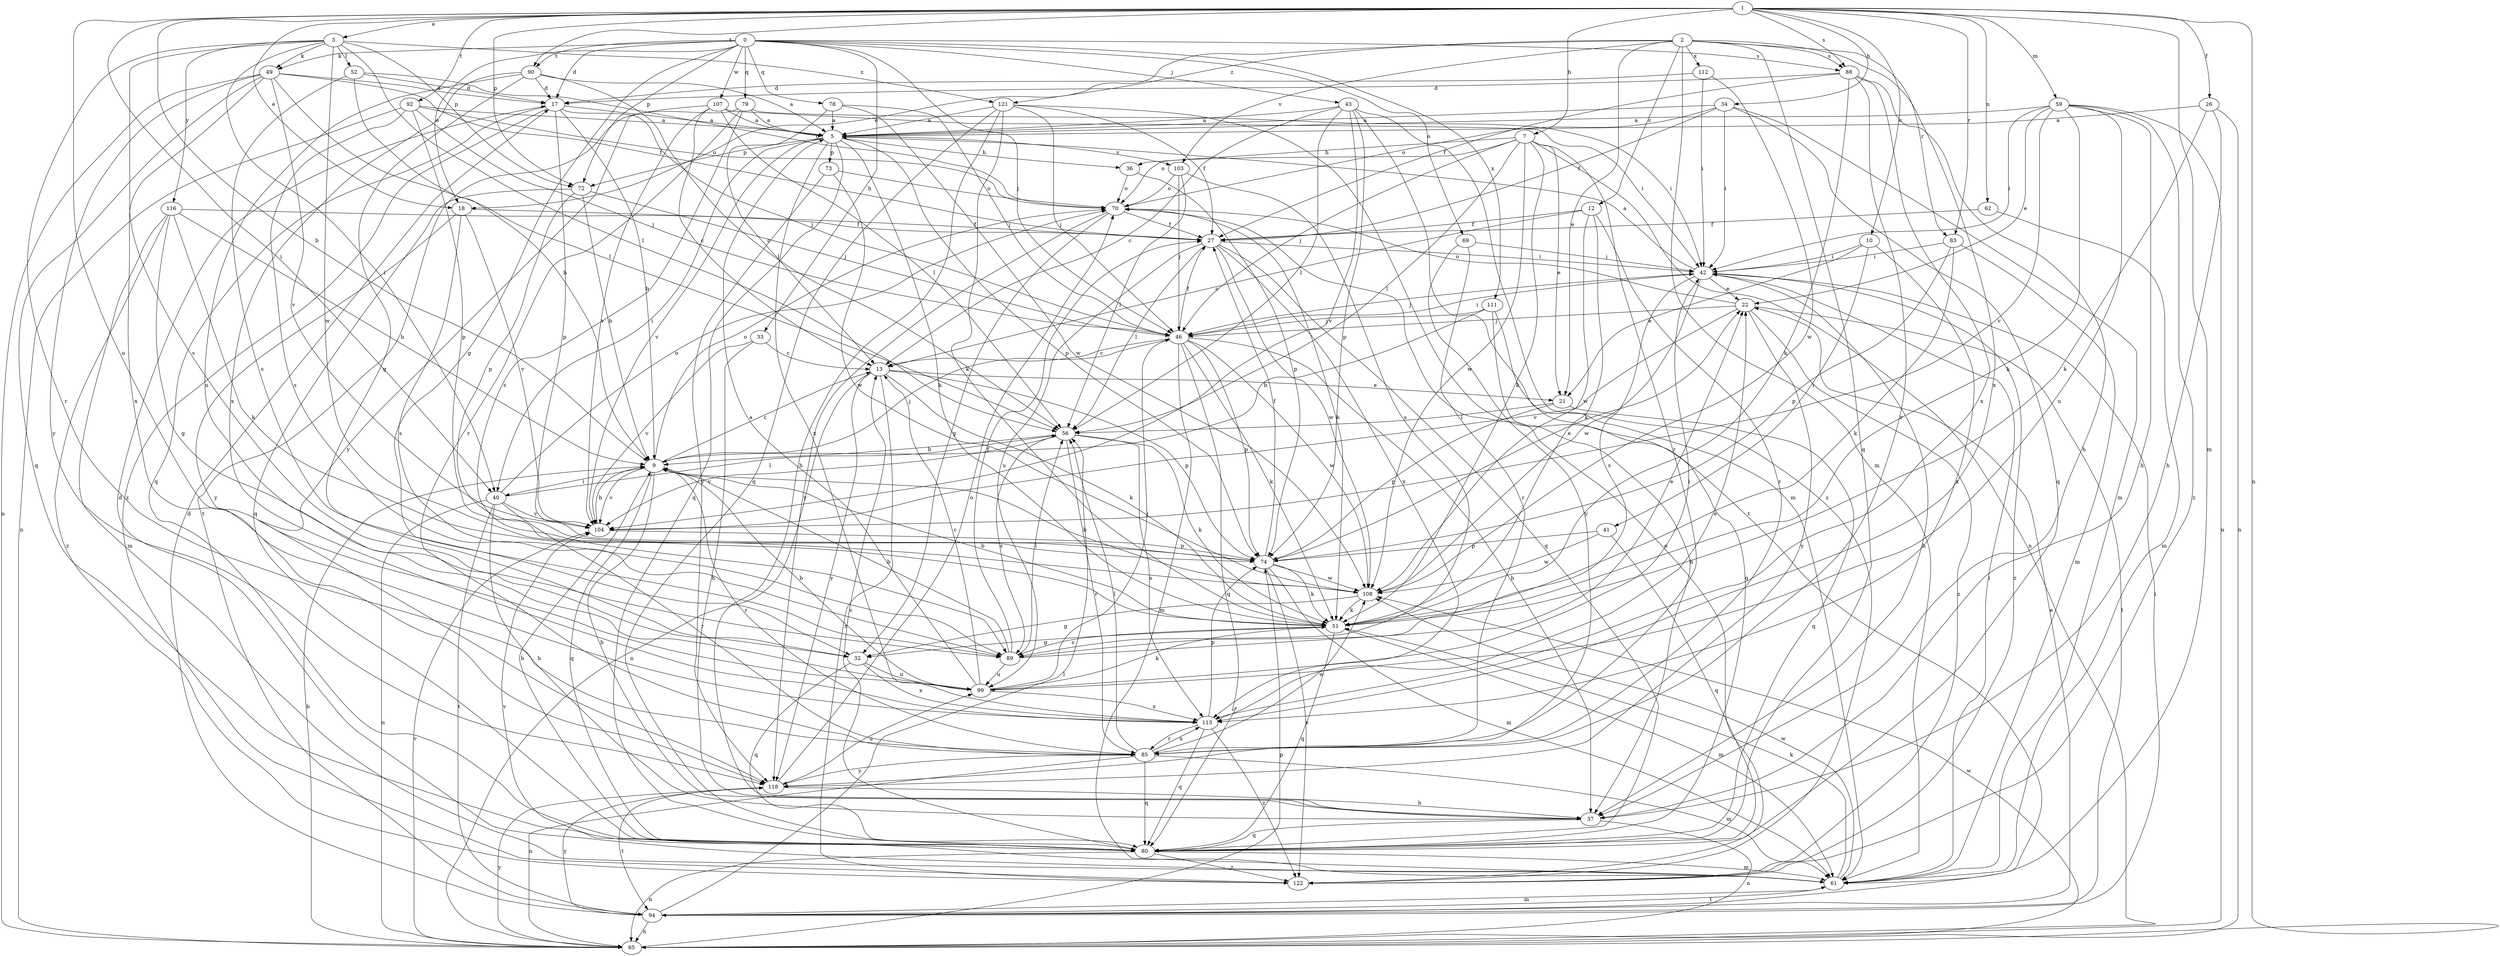strict digraph  {
0;
1;
2;
3;
5;
7;
9;
10;
12;
13;
17;
18;
21;
22;
26;
27;
32;
33;
34;
36;
37;
40;
41;
42;
43;
46;
49;
51;
52;
56;
59;
61;
62;
65;
69;
70;
72;
73;
74;
78;
79;
80;
83;
85;
88;
89;
90;
92;
94;
99;
103;
104;
107;
108;
111;
112;
113;
116;
118;
121;
122;
0 -> 17  [label=d];
0 -> 18  [label=e];
0 -> 32  [label=g];
0 -> 33  [label=h];
0 -> 43  [label=j];
0 -> 46  [label=j];
0 -> 49  [label=k];
0 -> 69  [label=o];
0 -> 72  [label=p];
0 -> 78  [label=q];
0 -> 79  [label=q];
0 -> 88  [label=s];
0 -> 90  [label=t];
0 -> 107  [label=w];
0 -> 111  [label=x];
1 -> 3  [label=a];
1 -> 7  [label=b];
1 -> 9  [label=b];
1 -> 10  [label=c];
1 -> 18  [label=e];
1 -> 26  [label=f];
1 -> 34  [label=h];
1 -> 40  [label=i];
1 -> 59  [label=m];
1 -> 61  [label=m];
1 -> 62  [label=n];
1 -> 65  [label=n];
1 -> 72  [label=p];
1 -> 83  [label=r];
1 -> 88  [label=s];
1 -> 90  [label=t];
1 -> 92  [label=t];
1 -> 99  [label=u];
2 -> 12  [label=c];
2 -> 18  [label=e];
2 -> 21  [label=e];
2 -> 61  [label=m];
2 -> 80  [label=q];
2 -> 83  [label=r];
2 -> 88  [label=s];
2 -> 103  [label=v];
2 -> 112  [label=x];
2 -> 113  [label=x];
2 -> 121  [label=z];
3 -> 40  [label=i];
3 -> 49  [label=k];
3 -> 52  [label=l];
3 -> 56  [label=l];
3 -> 72  [label=p];
3 -> 85  [label=r];
3 -> 89  [label=s];
3 -> 108  [label=w];
3 -> 116  [label=y];
3 -> 121  [label=z];
5 -> 36  [label=h];
5 -> 40  [label=i];
5 -> 51  [label=k];
5 -> 72  [label=p];
5 -> 73  [label=p];
5 -> 74  [label=p];
5 -> 80  [label=q];
5 -> 103  [label=v];
5 -> 104  [label=v];
5 -> 113  [label=x];
7 -> 21  [label=e];
7 -> 36  [label=h];
7 -> 46  [label=j];
7 -> 51  [label=k];
7 -> 56  [label=l];
7 -> 65  [label=n];
7 -> 70  [label=o];
7 -> 85  [label=r];
7 -> 108  [label=w];
9 -> 13  [label=c];
9 -> 37  [label=h];
9 -> 40  [label=i];
9 -> 46  [label=j];
9 -> 70  [label=o];
9 -> 80  [label=q];
9 -> 85  [label=r];
9 -> 104  [label=v];
10 -> 21  [label=e];
10 -> 41  [label=i];
10 -> 42  [label=i];
10 -> 113  [label=x];
12 -> 13  [label=c];
12 -> 27  [label=f];
12 -> 51  [label=k];
12 -> 85  [label=r];
12 -> 108  [label=w];
13 -> 21  [label=e];
13 -> 51  [label=k];
13 -> 65  [label=n];
13 -> 74  [label=p];
13 -> 118  [label=y];
13 -> 122  [label=z];
17 -> 5  [label=a];
17 -> 9  [label=b];
17 -> 46  [label=j];
17 -> 74  [label=p];
17 -> 80  [label=q];
17 -> 122  [label=z];
18 -> 27  [label=f];
18 -> 89  [label=s];
18 -> 104  [label=v];
18 -> 118  [label=y];
21 -> 56  [label=l];
21 -> 74  [label=p];
21 -> 80  [label=q];
22 -> 46  [label=j];
22 -> 70  [label=o];
22 -> 94  [label=t];
22 -> 104  [label=v];
22 -> 118  [label=y];
22 -> 122  [label=z];
26 -> 5  [label=a];
26 -> 37  [label=h];
26 -> 51  [label=k];
26 -> 65  [label=n];
27 -> 42  [label=i];
27 -> 56  [label=l];
27 -> 80  [label=q];
27 -> 99  [label=u];
27 -> 108  [label=w];
27 -> 113  [label=x];
32 -> 80  [label=q];
32 -> 99  [label=u];
32 -> 113  [label=x];
33 -> 13  [label=c];
33 -> 37  [label=h];
33 -> 104  [label=v];
34 -> 5  [label=a];
34 -> 27  [label=f];
34 -> 42  [label=i];
34 -> 61  [label=m];
34 -> 70  [label=o];
34 -> 80  [label=q];
36 -> 70  [label=o];
36 -> 74  [label=p];
37 -> 65  [label=n];
37 -> 80  [label=q];
40 -> 37  [label=h];
40 -> 56  [label=l];
40 -> 65  [label=n];
40 -> 70  [label=o];
40 -> 85  [label=r];
40 -> 94  [label=t];
40 -> 104  [label=v];
41 -> 74  [label=p];
41 -> 80  [label=q];
41 -> 108  [label=w];
42 -> 5  [label=a];
42 -> 22  [label=e];
42 -> 37  [label=h];
42 -> 46  [label=j];
42 -> 89  [label=s];
42 -> 108  [label=w];
42 -> 122  [label=z];
43 -> 5  [label=a];
43 -> 13  [label=c];
43 -> 56  [label=l];
43 -> 61  [label=m];
43 -> 74  [label=p];
43 -> 104  [label=v];
43 -> 122  [label=z];
46 -> 13  [label=c];
46 -> 27  [label=f];
46 -> 37  [label=h];
46 -> 42  [label=i];
46 -> 51  [label=k];
46 -> 61  [label=m];
46 -> 74  [label=p];
46 -> 80  [label=q];
46 -> 108  [label=w];
49 -> 17  [label=d];
49 -> 27  [label=f];
49 -> 56  [label=l];
49 -> 65  [label=n];
49 -> 80  [label=q];
49 -> 104  [label=v];
49 -> 113  [label=x];
49 -> 118  [label=y];
51 -> 9  [label=b];
51 -> 32  [label=g];
51 -> 61  [label=m];
51 -> 80  [label=q];
51 -> 89  [label=s];
52 -> 9  [label=b];
52 -> 17  [label=d];
52 -> 70  [label=o];
52 -> 89  [label=s];
56 -> 9  [label=b];
56 -> 51  [label=k];
56 -> 85  [label=r];
56 -> 89  [label=s];
56 -> 104  [label=v];
56 -> 113  [label=x];
59 -> 5  [label=a];
59 -> 22  [label=e];
59 -> 37  [label=h];
59 -> 42  [label=i];
59 -> 51  [label=k];
59 -> 65  [label=n];
59 -> 99  [label=u];
59 -> 104  [label=v];
59 -> 122  [label=z];
61 -> 17  [label=d];
61 -> 42  [label=i];
61 -> 51  [label=k];
61 -> 94  [label=t];
61 -> 104  [label=v];
61 -> 108  [label=w];
62 -> 27  [label=f];
62 -> 61  [label=m];
65 -> 9  [label=b];
65 -> 74  [label=p];
65 -> 104  [label=v];
65 -> 108  [label=w];
65 -> 118  [label=y];
69 -> 42  [label=i];
69 -> 85  [label=r];
69 -> 118  [label=y];
70 -> 27  [label=f];
70 -> 32  [label=g];
70 -> 51  [label=k];
70 -> 118  [label=y];
72 -> 9  [label=b];
72 -> 46  [label=j];
72 -> 74  [label=p];
72 -> 80  [label=q];
73 -> 70  [label=o];
73 -> 108  [label=w];
73 -> 118  [label=y];
74 -> 22  [label=e];
74 -> 27  [label=f];
74 -> 51  [label=k];
74 -> 61  [label=m];
74 -> 108  [label=w];
74 -> 122  [label=z];
78 -> 5  [label=a];
78 -> 13  [label=c];
78 -> 46  [label=j];
78 -> 108  [label=w];
79 -> 5  [label=a];
79 -> 42  [label=i];
79 -> 85  [label=r];
79 -> 89  [label=s];
79 -> 118  [label=y];
80 -> 9  [label=b];
80 -> 13  [label=c];
80 -> 61  [label=m];
80 -> 65  [label=n];
80 -> 122  [label=z];
83 -> 42  [label=i];
83 -> 51  [label=k];
83 -> 61  [label=m];
83 -> 74  [label=p];
85 -> 56  [label=l];
85 -> 61  [label=m];
85 -> 65  [label=n];
85 -> 80  [label=q];
85 -> 108  [label=w];
85 -> 113  [label=x];
85 -> 118  [label=y];
88 -> 17  [label=d];
88 -> 27  [label=f];
88 -> 37  [label=h];
88 -> 51  [label=k];
88 -> 85  [label=r];
88 -> 113  [label=x];
89 -> 9  [label=b];
89 -> 22  [label=e];
89 -> 27  [label=f];
89 -> 56  [label=l];
89 -> 99  [label=u];
90 -> 5  [label=a];
90 -> 17  [label=d];
90 -> 32  [label=g];
90 -> 56  [label=l];
90 -> 99  [label=u];
90 -> 113  [label=x];
92 -> 5  [label=a];
92 -> 46  [label=j];
92 -> 65  [label=n];
92 -> 70  [label=o];
92 -> 74  [label=p];
92 -> 89  [label=s];
94 -> 17  [label=d];
94 -> 22  [label=e];
94 -> 42  [label=i];
94 -> 56  [label=l];
94 -> 61  [label=m];
94 -> 65  [label=n];
94 -> 118  [label=y];
99 -> 5  [label=a];
99 -> 9  [label=b];
99 -> 13  [label=c];
99 -> 42  [label=i];
99 -> 46  [label=j];
99 -> 51  [label=k];
99 -> 113  [label=x];
103 -> 46  [label=j];
103 -> 56  [label=l];
103 -> 70  [label=o];
103 -> 89  [label=s];
104 -> 9  [label=b];
104 -> 74  [label=p];
107 -> 5  [label=a];
107 -> 13  [label=c];
107 -> 42  [label=i];
107 -> 56  [label=l];
107 -> 94  [label=t];
107 -> 104  [label=v];
108 -> 9  [label=b];
108 -> 32  [label=g];
108 -> 51  [label=k];
111 -> 9  [label=b];
111 -> 37  [label=h];
111 -> 46  [label=j];
111 -> 80  [label=q];
112 -> 17  [label=d];
112 -> 42  [label=i];
112 -> 108  [label=w];
113 -> 22  [label=e];
113 -> 74  [label=p];
113 -> 80  [label=q];
113 -> 85  [label=r];
113 -> 122  [label=z];
116 -> 9  [label=b];
116 -> 27  [label=f];
116 -> 32  [label=g];
116 -> 51  [label=k];
116 -> 61  [label=m];
116 -> 122  [label=z];
118 -> 37  [label=h];
118 -> 70  [label=o];
118 -> 94  [label=t];
118 -> 99  [label=u];
121 -> 5  [label=a];
121 -> 27  [label=f];
121 -> 37  [label=h];
121 -> 46  [label=j];
121 -> 51  [label=k];
121 -> 80  [label=q];
121 -> 94  [label=t];
122 -> 70  [label=o];
}
